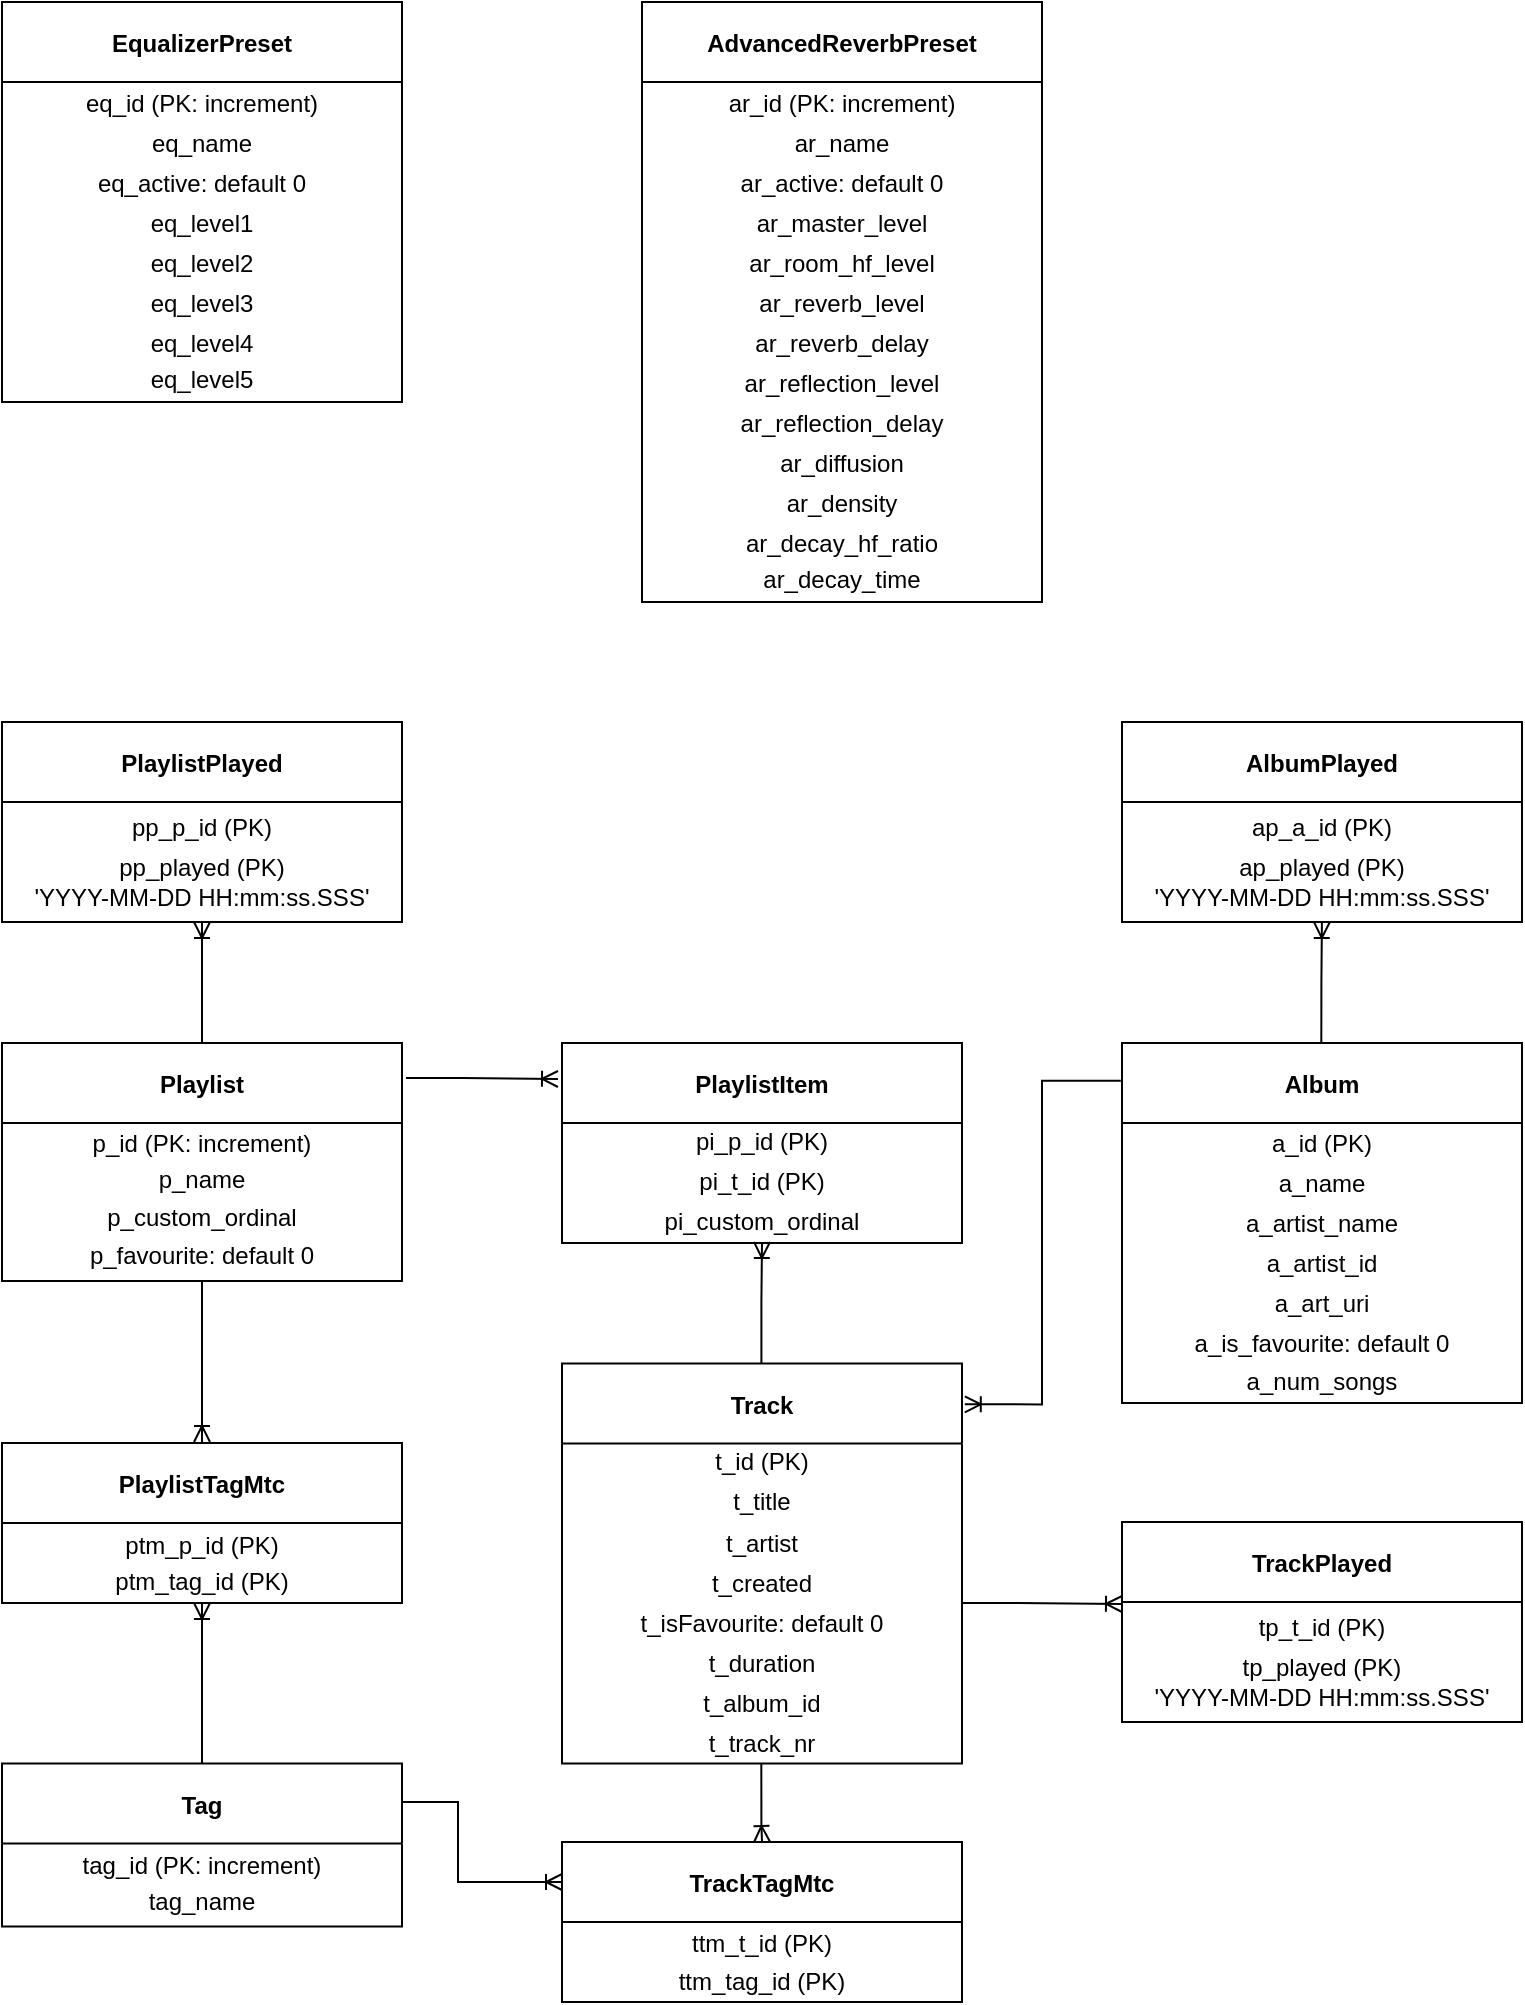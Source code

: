 <mxfile version="14.9.6" type="device"><diagram id="R2lEEEUBdFMjLlhIrx00" name="Page-1"><mxGraphModel dx="1484" dy="1233" grid="1" gridSize="10" guides="1" tooltips="1" connect="1" arrows="1" fold="1" page="1" pageScale="1" pageWidth="850" pageHeight="1100" math="0" shadow="0" extFonts="Permanent Marker^https://fonts.googleapis.com/css?family=Permanent+Marker"><root><mxCell id="0"/><mxCell id="1" parent="0"/><mxCell id="EXQ5YkTZao0YpwizTzRX-23" style="edgeStyle=orthogonalEdgeStyle;rounded=0;orthogonalLoop=1;jettySize=auto;html=1;exitX=0.5;exitY=0;exitDx=0;exitDy=0;entryX=0.5;entryY=1;entryDx=0;entryDy=0;endArrow=ERoneToMany;endFill=0;" edge="1" parent="1" source="ASpLACSmr5t7BUj4uXGP-8" target="C73bpjmQPpyLcj9TKDOl-4"><mxGeometry relative="1" as="geometry"/></mxCell><mxCell id="ASpLACSmr5t7BUj4uXGP-8" value="Tag" style="swimlane;startSize=40;" parent="1" vertex="1"><mxGeometry x="40" y="920.75" width="200" height="81.5" as="geometry"/></mxCell><mxCell id="ASpLACSmr5t7BUj4uXGP-9" value="tag_id (PK: increment)" style="text;html=1;strokeColor=none;fillColor=none;align=center;verticalAlign=middle;whiteSpace=wrap;rounded=0;" parent="ASpLACSmr5t7BUj4uXGP-8" vertex="1"><mxGeometry x="10" y="41" width="180" height="20" as="geometry"/></mxCell><mxCell id="ASpLACSmr5t7BUj4uXGP-10" value="tag_name" style="text;html=1;strokeColor=none;fillColor=none;align=center;verticalAlign=middle;whiteSpace=wrap;rounded=0;" parent="ASpLACSmr5t7BUj4uXGP-8" vertex="1"><mxGeometry x="10" y="59" width="180" height="20" as="geometry"/></mxCell><mxCell id="C73bpjmQPpyLcj9TKDOl-4" value="PlaylistTagMtc" style="swimlane;startSize=40;" parent="1" vertex="1"><mxGeometry x="40" y="760.5" width="200" height="80" as="geometry"/></mxCell><mxCell id="C73bpjmQPpyLcj9TKDOl-5" value="ptm_p_id (PK)" style="text;html=1;strokeColor=none;fillColor=none;align=center;verticalAlign=middle;whiteSpace=wrap;rounded=0;" parent="C73bpjmQPpyLcj9TKDOl-4" vertex="1"><mxGeometry x="10" y="41" width="180" height="20" as="geometry"/></mxCell><mxCell id="C73bpjmQPpyLcj9TKDOl-6" value="ptm_tag_id (PK)" style="text;html=1;strokeColor=none;fillColor=none;align=center;verticalAlign=middle;whiteSpace=wrap;rounded=0;" parent="C73bpjmQPpyLcj9TKDOl-4" vertex="1"><mxGeometry x="10" y="59" width="180" height="20" as="geometry"/></mxCell><mxCell id="C73bpjmQPpyLcj9TKDOl-7" value="TrackTagMtc" style="swimlane;startSize=40;" parent="1" vertex="1"><mxGeometry x="320" y="960" width="200" height="80" as="geometry"/></mxCell><mxCell id="C73bpjmQPpyLcj9TKDOl-8" value="ttm_t_id (PK)" style="text;html=1;strokeColor=none;fillColor=none;align=center;verticalAlign=middle;whiteSpace=wrap;rounded=0;" parent="C73bpjmQPpyLcj9TKDOl-7" vertex="1"><mxGeometry x="10" y="41" width="180" height="20" as="geometry"/></mxCell><mxCell id="C73bpjmQPpyLcj9TKDOl-9" value="ttm_tag_id (PK)" style="text;html=1;strokeColor=none;fillColor=none;align=center;verticalAlign=middle;whiteSpace=wrap;rounded=0;" parent="C73bpjmQPpyLcj9TKDOl-7" vertex="1"><mxGeometry x="10" y="60" width="180" height="20" as="geometry"/></mxCell><mxCell id="d-JsLVM1JyWQdLtU0kbF-2" value="TrackPlayed" style="swimlane;startSize=40;" parent="1" vertex="1"><mxGeometry x="600" y="800" width="200" height="100" as="geometry"/></mxCell><mxCell id="d-JsLVM1JyWQdLtU0kbF-3" value="tp_t_id (PK)" style="text;html=1;strokeColor=none;fillColor=none;align=center;verticalAlign=middle;whiteSpace=wrap;rounded=0;" parent="d-JsLVM1JyWQdLtU0kbF-2" vertex="1"><mxGeometry x="10" y="43" width="180" height="20" as="geometry"/></mxCell><mxCell id="d-JsLVM1JyWQdLtU0kbF-4" value="tp_played (PK)&lt;br&gt;'YYYY-MM-DD HH:mm:ss.SSS'" style="text;html=1;strokeColor=none;fillColor=none;align=center;verticalAlign=middle;whiteSpace=wrap;rounded=0;" parent="d-JsLVM1JyWQdLtU0kbF-2" vertex="1"><mxGeometry x="10" y="59" width="180" height="41" as="geometry"/></mxCell><mxCell id="EXQ5YkTZao0YpwizTzRX-2" value="" style="group" vertex="1" connectable="0" parent="1"><mxGeometry x="40" y="560.5" width="200" height="119" as="geometry"/></mxCell><mxCell id="ASpLACSmr5t7BUj4uXGP-6" value="Playlist" style="swimlane;startSize=40;" parent="EXQ5YkTZao0YpwizTzRX-2" vertex="1"><mxGeometry width="200" height="119" as="geometry"/></mxCell><mxCell id="ASpLACSmr5t7BUj4uXGP-7" value="p_id (PK: increment)" style="text;html=1;strokeColor=none;fillColor=none;align=center;verticalAlign=middle;whiteSpace=wrap;rounded=0;" parent="ASpLACSmr5t7BUj4uXGP-6" vertex="1"><mxGeometry x="10" y="40" width="180" height="20" as="geometry"/></mxCell><mxCell id="ASpLACSmr5t7BUj4uXGP-16" value="p_name" style="text;html=1;strokeColor=none;fillColor=none;align=center;verticalAlign=middle;whiteSpace=wrap;rounded=0;" parent="EXQ5YkTZao0YpwizTzRX-2" vertex="1"><mxGeometry x="10" y="58" width="180" height="20" as="geometry"/></mxCell><mxCell id="93T6C2DbR8N9bo7Hs1vx-21" value="p_custom_ordinal" style="text;html=1;strokeColor=none;fillColor=none;align=center;verticalAlign=middle;whiteSpace=wrap;rounded=0;" parent="EXQ5YkTZao0YpwizTzRX-2" vertex="1"><mxGeometry x="10" y="77" width="180" height="20" as="geometry"/></mxCell><mxCell id="93T6C2DbR8N9bo7Hs1vx-22" value="p_favourite: default 0" style="text;html=1;strokeColor=none;fillColor=none;align=center;verticalAlign=middle;whiteSpace=wrap;rounded=0;" parent="EXQ5YkTZao0YpwizTzRX-2" vertex="1"><mxGeometry x="10" y="96" width="180" height="20" as="geometry"/></mxCell><mxCell id="EXQ5YkTZao0YpwizTzRX-3" value="" style="group" vertex="1" connectable="0" parent="1"><mxGeometry x="320" y="560.5" width="200" height="100" as="geometry"/></mxCell><mxCell id="Jwq-ULi-y-qju-EVucu7-1" value="PlaylistItem" style="swimlane;startSize=40;" parent="EXQ5YkTZao0YpwizTzRX-3" vertex="1"><mxGeometry width="200" height="100" as="geometry"/></mxCell><mxCell id="Jwq-ULi-y-qju-EVucu7-2" value="pi_p_id (PK)" style="text;html=1;strokeColor=none;fillColor=none;align=center;verticalAlign=middle;whiteSpace=wrap;rounded=0;" parent="Jwq-ULi-y-qju-EVucu7-1" vertex="1"><mxGeometry x="10" y="39" width="180" height="20" as="geometry"/></mxCell><mxCell id="Jwq-ULi-y-qju-EVucu7-3" value="pi_t_id (PK)" style="text;html=1;strokeColor=none;fillColor=none;align=center;verticalAlign=middle;whiteSpace=wrap;rounded=0;" parent="Jwq-ULi-y-qju-EVucu7-1" vertex="1"><mxGeometry x="10" y="59" width="180" height="20" as="geometry"/></mxCell><mxCell id="93T6C2DbR8N9bo7Hs1vx-20" value="pi_custom_ordinal" style="text;html=1;strokeColor=none;fillColor=none;align=center;verticalAlign=middle;whiteSpace=wrap;rounded=0;" parent="EXQ5YkTZao0YpwizTzRX-3" vertex="1"><mxGeometry x="10" y="79" width="180" height="20" as="geometry"/></mxCell><mxCell id="EXQ5YkTZao0YpwizTzRX-4" value="" style="group" vertex="1" connectable="0" parent="1"><mxGeometry x="320" y="720.75" width="200" height="200" as="geometry"/></mxCell><mxCell id="ASpLACSmr5t7BUj4uXGP-1" value="Track" style="swimlane;startSize=40;" parent="EXQ5YkTZao0YpwizTzRX-4" vertex="1"><mxGeometry width="200" height="200" as="geometry"/></mxCell><mxCell id="ASpLACSmr5t7BUj4uXGP-4" value="t_id (PK)" style="text;html=1;strokeColor=none;fillColor=none;align=center;verticalAlign=middle;whiteSpace=wrap;rounded=0;" parent="ASpLACSmr5t7BUj4uXGP-1" vertex="1"><mxGeometry x="10" y="39" width="180" height="20" as="geometry"/></mxCell><mxCell id="93T6C2DbR8N9bo7Hs1vx-23" value="t_isFavourite: default 0" style="text;html=1;strokeColor=none;fillColor=none;align=center;verticalAlign=middle;whiteSpace=wrap;rounded=0;" parent="ASpLACSmr5t7BUj4uXGP-1" vertex="1"><mxGeometry x="10" y="120" width="180" height="20" as="geometry"/></mxCell><mxCell id="SshMNhiajl-poPOWsSwz-1" value="t_duration" style="text;html=1;strokeColor=none;fillColor=none;align=center;verticalAlign=middle;whiteSpace=wrap;rounded=0;" parent="ASpLACSmr5t7BUj4uXGP-1" vertex="1"><mxGeometry x="10" y="140" width="180" height="20" as="geometry"/></mxCell><mxCell id="SshMNhiajl-poPOWsSwz-2" value="t_album_id" style="text;html=1;strokeColor=none;fillColor=none;align=center;verticalAlign=middle;whiteSpace=wrap;rounded=0;" parent="ASpLACSmr5t7BUj4uXGP-1" vertex="1"><mxGeometry x="10" y="160" width="180" height="20" as="geometry"/></mxCell><mxCell id="EXQ5YkTZao0YpwizTzRX-1" value="t_track_nr" style="text;html=1;strokeColor=none;fillColor=none;align=center;verticalAlign=middle;whiteSpace=wrap;rounded=0;" vertex="1" parent="ASpLACSmr5t7BUj4uXGP-1"><mxGeometry x="10" y="180" width="180" height="20" as="geometry"/></mxCell><mxCell id="ASpLACSmr5t7BUj4uXGP-5" value="t_title" style="text;html=1;strokeColor=none;fillColor=none;align=center;verticalAlign=middle;whiteSpace=wrap;rounded=0;" parent="EXQ5YkTZao0YpwizTzRX-4" vertex="1"><mxGeometry x="10" y="59" width="180" height="20" as="geometry"/></mxCell><mxCell id="ASpLACSmr5t7BUj4uXGP-14" value="t_artist" style="text;html=1;strokeColor=none;fillColor=none;align=center;verticalAlign=middle;whiteSpace=wrap;rounded=0;" parent="EXQ5YkTZao0YpwizTzRX-4" vertex="1"><mxGeometry x="10" y="80" width="180" height="20" as="geometry"/></mxCell><mxCell id="93T6C2DbR8N9bo7Hs1vx-1" value="t_created" style="text;html=1;strokeColor=none;fillColor=none;align=center;verticalAlign=middle;whiteSpace=wrap;rounded=0;" parent="EXQ5YkTZao0YpwizTzRX-4" vertex="1"><mxGeometry x="10" y="100" width="180" height="20" as="geometry"/></mxCell><mxCell id="EXQ5YkTZao0YpwizTzRX-5" value="" style="group" vertex="1" connectable="0" parent="1"><mxGeometry x="40" y="40" width="200" height="200" as="geometry"/></mxCell><mxCell id="ASpLACSmr5t7BUj4uXGP-19" value="EqualizerPreset" style="swimlane;startSize=40;" parent="EXQ5YkTZao0YpwizTzRX-5" vertex="1"><mxGeometry width="200" height="200" as="geometry"/></mxCell><mxCell id="ASpLACSmr5t7BUj4uXGP-20" value="eq_id (PK: increment)" style="text;html=1;strokeColor=none;fillColor=none;align=center;verticalAlign=middle;whiteSpace=wrap;rounded=0;" parent="ASpLACSmr5t7BUj4uXGP-19" vertex="1"><mxGeometry x="10" y="41" width="180" height="20" as="geometry"/></mxCell><mxCell id="ASpLACSmr5t7BUj4uXGP-21" value="eq_name" style="text;html=1;strokeColor=none;fillColor=none;align=center;verticalAlign=middle;whiteSpace=wrap;rounded=0;" parent="ASpLACSmr5t7BUj4uXGP-19" vertex="1"><mxGeometry x="10" y="61" width="180" height="20" as="geometry"/></mxCell><mxCell id="ASpLACSmr5t7BUj4uXGP-22" value="eq_active: default 0" style="text;html=1;strokeColor=none;fillColor=none;align=center;verticalAlign=middle;whiteSpace=wrap;rounded=0;" parent="ASpLACSmr5t7BUj4uXGP-19" vertex="1"><mxGeometry x="10" y="81" width="180" height="20" as="geometry"/></mxCell><mxCell id="ASpLACSmr5t7BUj4uXGP-23" value="eq_level1" style="text;html=1;strokeColor=none;fillColor=none;align=center;verticalAlign=middle;whiteSpace=wrap;rounded=0;" parent="ASpLACSmr5t7BUj4uXGP-19" vertex="1"><mxGeometry x="10" y="101" width="180" height="20" as="geometry"/></mxCell><mxCell id="93T6C2DbR8N9bo7Hs1vx-12" value="eq_level2" style="text;html=1;strokeColor=none;fillColor=none;align=center;verticalAlign=middle;whiteSpace=wrap;rounded=0;" parent="EXQ5YkTZao0YpwizTzRX-5" vertex="1"><mxGeometry x="10" y="121" width="180" height="20" as="geometry"/></mxCell><mxCell id="93T6C2DbR8N9bo7Hs1vx-13" value="eq_level3" style="text;html=1;strokeColor=none;fillColor=none;align=center;verticalAlign=middle;whiteSpace=wrap;rounded=0;" parent="EXQ5YkTZao0YpwizTzRX-5" vertex="1"><mxGeometry x="10" y="141" width="180" height="20" as="geometry"/></mxCell><mxCell id="93T6C2DbR8N9bo7Hs1vx-14" value="eq_level4" style="text;html=1;strokeColor=none;fillColor=none;align=center;verticalAlign=middle;whiteSpace=wrap;rounded=0;" parent="EXQ5YkTZao0YpwizTzRX-5" vertex="1"><mxGeometry x="10" y="161" width="180" height="20" as="geometry"/></mxCell><mxCell id="93T6C2DbR8N9bo7Hs1vx-15" value="eq_level5" style="text;html=1;strokeColor=none;fillColor=none;align=center;verticalAlign=middle;whiteSpace=wrap;rounded=0;" parent="EXQ5YkTZao0YpwizTzRX-5" vertex="1"><mxGeometry x="10" y="179" width="180" height="20" as="geometry"/></mxCell><mxCell id="EXQ5YkTZao0YpwizTzRX-6" value="" style="group" vertex="1" connectable="0" parent="1"><mxGeometry x="360" y="40" width="200" height="300" as="geometry"/></mxCell><mxCell id="Jwq-ULi-y-qju-EVucu7-20" value="AdvancedReverbPreset" style="swimlane;startSize=40;" parent="EXQ5YkTZao0YpwizTzRX-6" vertex="1"><mxGeometry width="200" height="300" as="geometry"/></mxCell><mxCell id="Jwq-ULi-y-qju-EVucu7-21" value="ar_id (PK: increment)" style="text;html=1;strokeColor=none;fillColor=none;align=center;verticalAlign=middle;whiteSpace=wrap;rounded=0;" parent="Jwq-ULi-y-qju-EVucu7-20" vertex="1"><mxGeometry x="10" y="41" width="180" height="20" as="geometry"/></mxCell><mxCell id="Jwq-ULi-y-qju-EVucu7-22" value="ar_name" style="text;html=1;strokeColor=none;fillColor=none;align=center;verticalAlign=middle;whiteSpace=wrap;rounded=0;" parent="Jwq-ULi-y-qju-EVucu7-20" vertex="1"><mxGeometry x="10" y="61" width="180" height="20" as="geometry"/></mxCell><mxCell id="Jwq-ULi-y-qju-EVucu7-23" value="ar_active: default 0" style="text;html=1;strokeColor=none;fillColor=none;align=center;verticalAlign=middle;whiteSpace=wrap;rounded=0;" parent="Jwq-ULi-y-qju-EVucu7-20" vertex="1"><mxGeometry x="10" y="81" width="180" height="20" as="geometry"/></mxCell><mxCell id="Jwq-ULi-y-qju-EVucu7-24" value="ar_master_level" style="text;html=1;strokeColor=none;fillColor=none;align=center;verticalAlign=middle;whiteSpace=wrap;rounded=0;" parent="Jwq-ULi-y-qju-EVucu7-20" vertex="1"><mxGeometry x="10" y="101" width="180" height="20" as="geometry"/></mxCell><mxCell id="93T6C2DbR8N9bo7Hs1vx-3" value="ar_room_hf_level" style="text;html=1;strokeColor=none;fillColor=none;align=center;verticalAlign=middle;whiteSpace=wrap;rounded=0;" parent="EXQ5YkTZao0YpwizTzRX-6" vertex="1"><mxGeometry x="10" y="121" width="180" height="20" as="geometry"/></mxCell><mxCell id="93T6C2DbR8N9bo7Hs1vx-4" value="ar_reverb_level" style="text;html=1;strokeColor=none;fillColor=none;align=center;verticalAlign=middle;whiteSpace=wrap;rounded=0;" parent="EXQ5YkTZao0YpwizTzRX-6" vertex="1"><mxGeometry x="10" y="141" width="180" height="20" as="geometry"/></mxCell><mxCell id="93T6C2DbR8N9bo7Hs1vx-5" value="ar_reverb_delay" style="text;html=1;strokeColor=none;fillColor=none;align=center;verticalAlign=middle;whiteSpace=wrap;rounded=0;" parent="EXQ5YkTZao0YpwizTzRX-6" vertex="1"><mxGeometry x="10" y="161" width="180" height="20" as="geometry"/></mxCell><mxCell id="93T6C2DbR8N9bo7Hs1vx-6" value="ar_reflection_level" style="text;html=1;strokeColor=none;fillColor=none;align=center;verticalAlign=middle;whiteSpace=wrap;rounded=0;" parent="EXQ5YkTZao0YpwizTzRX-6" vertex="1"><mxGeometry x="10" y="181" width="180" height="20" as="geometry"/></mxCell><mxCell id="93T6C2DbR8N9bo7Hs1vx-7" value="ar_reflection_delay" style="text;html=1;strokeColor=none;fillColor=none;align=center;verticalAlign=middle;whiteSpace=wrap;rounded=0;" parent="EXQ5YkTZao0YpwizTzRX-6" vertex="1"><mxGeometry x="10" y="201" width="180" height="20" as="geometry"/></mxCell><mxCell id="93T6C2DbR8N9bo7Hs1vx-8" value="ar_diffusion" style="text;html=1;strokeColor=none;fillColor=none;align=center;verticalAlign=middle;whiteSpace=wrap;rounded=0;" parent="EXQ5YkTZao0YpwizTzRX-6" vertex="1"><mxGeometry x="10" y="221" width="180" height="20" as="geometry"/></mxCell><mxCell id="93T6C2DbR8N9bo7Hs1vx-9" value="ar_density" style="text;html=1;strokeColor=none;fillColor=none;align=center;verticalAlign=middle;whiteSpace=wrap;rounded=0;" parent="EXQ5YkTZao0YpwizTzRX-6" vertex="1"><mxGeometry x="10" y="241" width="180" height="20" as="geometry"/></mxCell><mxCell id="93T6C2DbR8N9bo7Hs1vx-10" value="ar_decay_hf_ratio" style="text;html=1;strokeColor=none;fillColor=none;align=center;verticalAlign=middle;whiteSpace=wrap;rounded=0;" parent="EXQ5YkTZao0YpwizTzRX-6" vertex="1"><mxGeometry x="10" y="261" width="180" height="20" as="geometry"/></mxCell><mxCell id="93T6C2DbR8N9bo7Hs1vx-11" value="ar_decay_time" style="text;html=1;strokeColor=none;fillColor=none;align=center;verticalAlign=middle;whiteSpace=wrap;rounded=0;" parent="EXQ5YkTZao0YpwizTzRX-6" vertex="1"><mxGeometry x="10" y="279" width="180" height="20" as="geometry"/></mxCell><mxCell id="EXQ5YkTZao0YpwizTzRX-7" value="AlbumPlayed" style="swimlane;startSize=40;" vertex="1" parent="1"><mxGeometry x="600" y="400" width="200" height="100" as="geometry"/></mxCell><mxCell id="EXQ5YkTZao0YpwizTzRX-8" value="ap_a_id (PK)" style="text;html=1;strokeColor=none;fillColor=none;align=center;verticalAlign=middle;whiteSpace=wrap;rounded=0;" vertex="1" parent="EXQ5YkTZao0YpwizTzRX-7"><mxGeometry x="10" y="43" width="180" height="20" as="geometry"/></mxCell><mxCell id="EXQ5YkTZao0YpwizTzRX-9" value="ap_played (PK)&lt;br&gt;'YYYY-MM-DD HH:mm:ss.SSS'" style="text;html=1;strokeColor=none;fillColor=none;align=center;verticalAlign=middle;whiteSpace=wrap;rounded=0;" vertex="1" parent="EXQ5YkTZao0YpwizTzRX-7"><mxGeometry x="10" y="59" width="180" height="41" as="geometry"/></mxCell><mxCell id="EXQ5YkTZao0YpwizTzRX-10" value="PlaylistPlayed" style="swimlane;startSize=40;" vertex="1" parent="1"><mxGeometry x="40" y="400" width="200" height="100" as="geometry"/></mxCell><mxCell id="EXQ5YkTZao0YpwizTzRX-11" value="pp_p_id (PK)" style="text;html=1;strokeColor=none;fillColor=none;align=center;verticalAlign=middle;whiteSpace=wrap;rounded=0;" vertex="1" parent="EXQ5YkTZao0YpwizTzRX-10"><mxGeometry x="10" y="43" width="180" height="20" as="geometry"/></mxCell><mxCell id="EXQ5YkTZao0YpwizTzRX-12" value="pp_played (PK)&lt;br&gt;'YYYY-MM-DD HH:mm:ss.SSS'" style="text;html=1;strokeColor=none;fillColor=none;align=center;verticalAlign=middle;whiteSpace=wrap;rounded=0;" vertex="1" parent="EXQ5YkTZao0YpwizTzRX-10"><mxGeometry x="10" y="59" width="180" height="41" as="geometry"/></mxCell><mxCell id="EXQ5YkTZao0YpwizTzRX-13" value="Album" style="swimlane;startSize=40;" vertex="1" parent="1"><mxGeometry x="600" y="560.5" width="200" height="180" as="geometry"/></mxCell><mxCell id="EXQ5YkTZao0YpwizTzRX-14" value="a_id (PK)" style="text;html=1;strokeColor=none;fillColor=none;align=center;verticalAlign=middle;whiteSpace=wrap;rounded=0;" vertex="1" parent="EXQ5YkTZao0YpwizTzRX-13"><mxGeometry x="10" y="40" width="180" height="20" as="geometry"/></mxCell><mxCell id="EXQ5YkTZao0YpwizTzRX-16" value="a_name" style="text;html=1;strokeColor=none;fillColor=none;align=center;verticalAlign=middle;whiteSpace=wrap;rounded=0;" vertex="1" parent="EXQ5YkTZao0YpwizTzRX-13"><mxGeometry x="10" y="60" width="180" height="20" as="geometry"/></mxCell><mxCell id="EXQ5YkTZao0YpwizTzRX-17" value="a_artist_name" style="text;html=1;strokeColor=none;fillColor=none;align=center;verticalAlign=middle;whiteSpace=wrap;rounded=0;" vertex="1" parent="EXQ5YkTZao0YpwizTzRX-13"><mxGeometry x="10" y="80" width="180" height="20" as="geometry"/></mxCell><mxCell id="EXQ5YkTZao0YpwizTzRX-18" value="a_artist_id" style="text;html=1;strokeColor=none;fillColor=none;align=center;verticalAlign=middle;whiteSpace=wrap;rounded=0;" vertex="1" parent="EXQ5YkTZao0YpwizTzRX-13"><mxGeometry x="10" y="100" width="180" height="20" as="geometry"/></mxCell><mxCell id="EXQ5YkTZao0YpwizTzRX-19" value="a_art_uri" style="text;html=1;strokeColor=none;fillColor=none;align=center;verticalAlign=middle;whiteSpace=wrap;rounded=0;" vertex="1" parent="EXQ5YkTZao0YpwizTzRX-13"><mxGeometry x="10" y="120" width="180" height="20" as="geometry"/></mxCell><mxCell id="EXQ5YkTZao0YpwizTzRX-20" value="a_is_favourite: default 0" style="text;html=1;strokeColor=none;fillColor=none;align=center;verticalAlign=middle;whiteSpace=wrap;rounded=0;" vertex="1" parent="EXQ5YkTZao0YpwizTzRX-13"><mxGeometry x="10" y="140" width="180" height="20" as="geometry"/></mxCell><mxCell id="EXQ5YkTZao0YpwizTzRX-21" value="a_num_songs" style="text;html=1;strokeColor=none;fillColor=none;align=center;verticalAlign=middle;whiteSpace=wrap;rounded=0;" vertex="1" parent="EXQ5YkTZao0YpwizTzRX-13"><mxGeometry x="10" y="159" width="180" height="20" as="geometry"/></mxCell><mxCell id="EXQ5YkTZao0YpwizTzRX-25" style="edgeStyle=orthogonalEdgeStyle;rounded=0;orthogonalLoop=1;jettySize=auto;html=1;exitX=0.5;exitY=1;exitDx=0;exitDy=0;endArrow=ERoneToMany;endFill=0;" edge="1" parent="1" source="ASpLACSmr5t7BUj4uXGP-6"><mxGeometry relative="1" as="geometry"><mxPoint x="260" y="760.5" as="sourcePoint"/><mxPoint x="140" y="760" as="targetPoint"/><Array as="points"><mxPoint x="140" y="740"/><mxPoint x="140" y="740"/></Array></mxGeometry></mxCell><mxCell id="EXQ5YkTZao0YpwizTzRX-26" style="edgeStyle=orthogonalEdgeStyle;rounded=0;orthogonalLoop=1;jettySize=auto;html=1;exitX=0.5;exitY=0;exitDx=0;exitDy=0;endArrow=ERoneToMany;endFill=0;" edge="1" parent="1" source="ASpLACSmr5t7BUj4uXGP-6"><mxGeometry relative="1" as="geometry"><mxPoint x="140" y="550.25" as="sourcePoint"/><mxPoint x="140" y="500" as="targetPoint"/></mxGeometry></mxCell><mxCell id="EXQ5YkTZao0YpwizTzRX-27" style="edgeStyle=orthogonalEdgeStyle;rounded=0;orthogonalLoop=1;jettySize=auto;html=1;exitX=1.01;exitY=0.147;exitDx=0;exitDy=0;endArrow=ERoneToMany;endFill=0;entryX=-0.01;entryY=0.18;entryDx=0;entryDy=0;entryPerimeter=0;exitPerimeter=0;" edge="1" parent="1" source="ASpLACSmr5t7BUj4uXGP-6" target="Jwq-ULi-y-qju-EVucu7-1"><mxGeometry relative="1" as="geometry"><mxPoint x="270" y="640.25" as="sourcePoint"/><mxPoint x="270" y="720.75" as="targetPoint"/><Array as="points"><mxPoint x="270" y="578"/></Array></mxGeometry></mxCell><mxCell id="EXQ5YkTZao0YpwizTzRX-28" style="edgeStyle=orthogonalEdgeStyle;rounded=0;orthogonalLoop=1;jettySize=auto;html=1;exitX=0.5;exitY=0;exitDx=0;exitDy=0;endArrow=ERoneToMany;endFill=0;" edge="1" parent="1"><mxGeometry relative="1" as="geometry"><mxPoint x="419.71" y="720.75" as="sourcePoint"/><mxPoint x="420" y="660" as="targetPoint"/><Array as="points"><mxPoint x="420" y="690"/><mxPoint x="420" y="690"/></Array></mxGeometry></mxCell><mxCell id="EXQ5YkTZao0YpwizTzRX-29" style="edgeStyle=orthogonalEdgeStyle;rounded=0;orthogonalLoop=1;jettySize=auto;html=1;exitX=1.01;exitY=0.147;exitDx=0;exitDy=0;endArrow=ERoneToMany;endFill=0;entryX=0;entryY=0.25;entryDx=0;entryDy=0;exitPerimeter=0;" edge="1" parent="1" target="C73bpjmQPpyLcj9TKDOl-7"><mxGeometry relative="1" as="geometry"><mxPoint x="240" y="940.003" as="sourcePoint"/><mxPoint x="316" y="940.51" as="targetPoint"/><Array as="points"><mxPoint x="268" y="940"/><mxPoint x="268" y="980"/></Array></mxGeometry></mxCell><mxCell id="EXQ5YkTZao0YpwizTzRX-30" style="edgeStyle=orthogonalEdgeStyle;rounded=0;orthogonalLoop=1;jettySize=auto;html=1;endArrow=ERoneToMany;endFill=0;" edge="1" parent="1"><mxGeometry relative="1" as="geometry"><mxPoint x="419.66" y="920.75" as="sourcePoint"/><mxPoint x="420" y="960" as="targetPoint"/><Array as="points"><mxPoint x="419.66" y="951"/><mxPoint x="419.66" y="951"/></Array></mxGeometry></mxCell><mxCell id="EXQ5YkTZao0YpwizTzRX-31" style="edgeStyle=orthogonalEdgeStyle;rounded=0;orthogonalLoop=1;jettySize=auto;html=1;exitX=1.01;exitY=0.147;exitDx=0;exitDy=0;endArrow=ERoneToMany;endFill=0;exitPerimeter=0;" edge="1" parent="1"><mxGeometry relative="1" as="geometry"><mxPoint x="520" y="840.503" as="sourcePoint"/><mxPoint x="600" y="841" as="targetPoint"/><Array as="points"><mxPoint x="548" y="840.51"/></Array></mxGeometry></mxCell><mxCell id="EXQ5YkTZao0YpwizTzRX-32" style="edgeStyle=orthogonalEdgeStyle;rounded=0;orthogonalLoop=1;jettySize=auto;html=1;exitX=0.5;exitY=0;exitDx=0;exitDy=0;endArrow=ERoneToMany;endFill=0;" edge="1" parent="1"><mxGeometry relative="1" as="geometry"><mxPoint x="699.66" y="560.75" as="sourcePoint"/><mxPoint x="699.95" y="500" as="targetPoint"/><Array as="points"><mxPoint x="699.95" y="530"/><mxPoint x="699.95" y="530"/></Array></mxGeometry></mxCell><mxCell id="EXQ5YkTZao0YpwizTzRX-33" style="edgeStyle=orthogonalEdgeStyle;rounded=0;orthogonalLoop=1;jettySize=auto;html=1;exitX=-0.003;exitY=0.105;exitDx=0;exitDy=0;endArrow=ERoneToMany;endFill=0;exitPerimeter=0;entryX=1.007;entryY=0.102;entryDx=0;entryDy=0;entryPerimeter=0;" edge="1" parent="1" source="EXQ5YkTZao0YpwizTzRX-13" target="ASpLACSmr5t7BUj4uXGP-1"><mxGeometry relative="1" as="geometry"><mxPoint x="510" y="690.003" as="sourcePoint"/><mxPoint x="480" y="720" as="targetPoint"/><Array as="points"><mxPoint x="560" y="579"/><mxPoint x="560" y="741"/></Array></mxGeometry></mxCell></root></mxGraphModel></diagram></mxfile>
